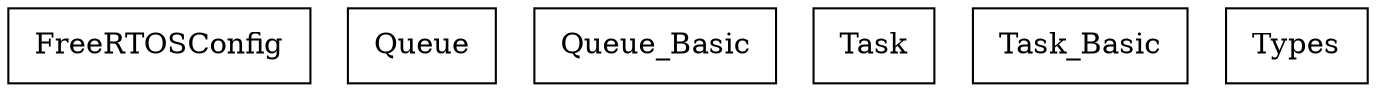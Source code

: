 digraph {
FreeRTOSConfig [ label=" FreeRTOSConfig " shape= box ]
Queue [ label=" Queue " shape= box ]
Queue_Basic [ label=" Queue_Basic " shape= box ]
Task [ label=" Task " shape= box ]
Task_Basic [ label=" Task_Basic " shape= box ]
Types [ label=" Types " shape= box ]

}
